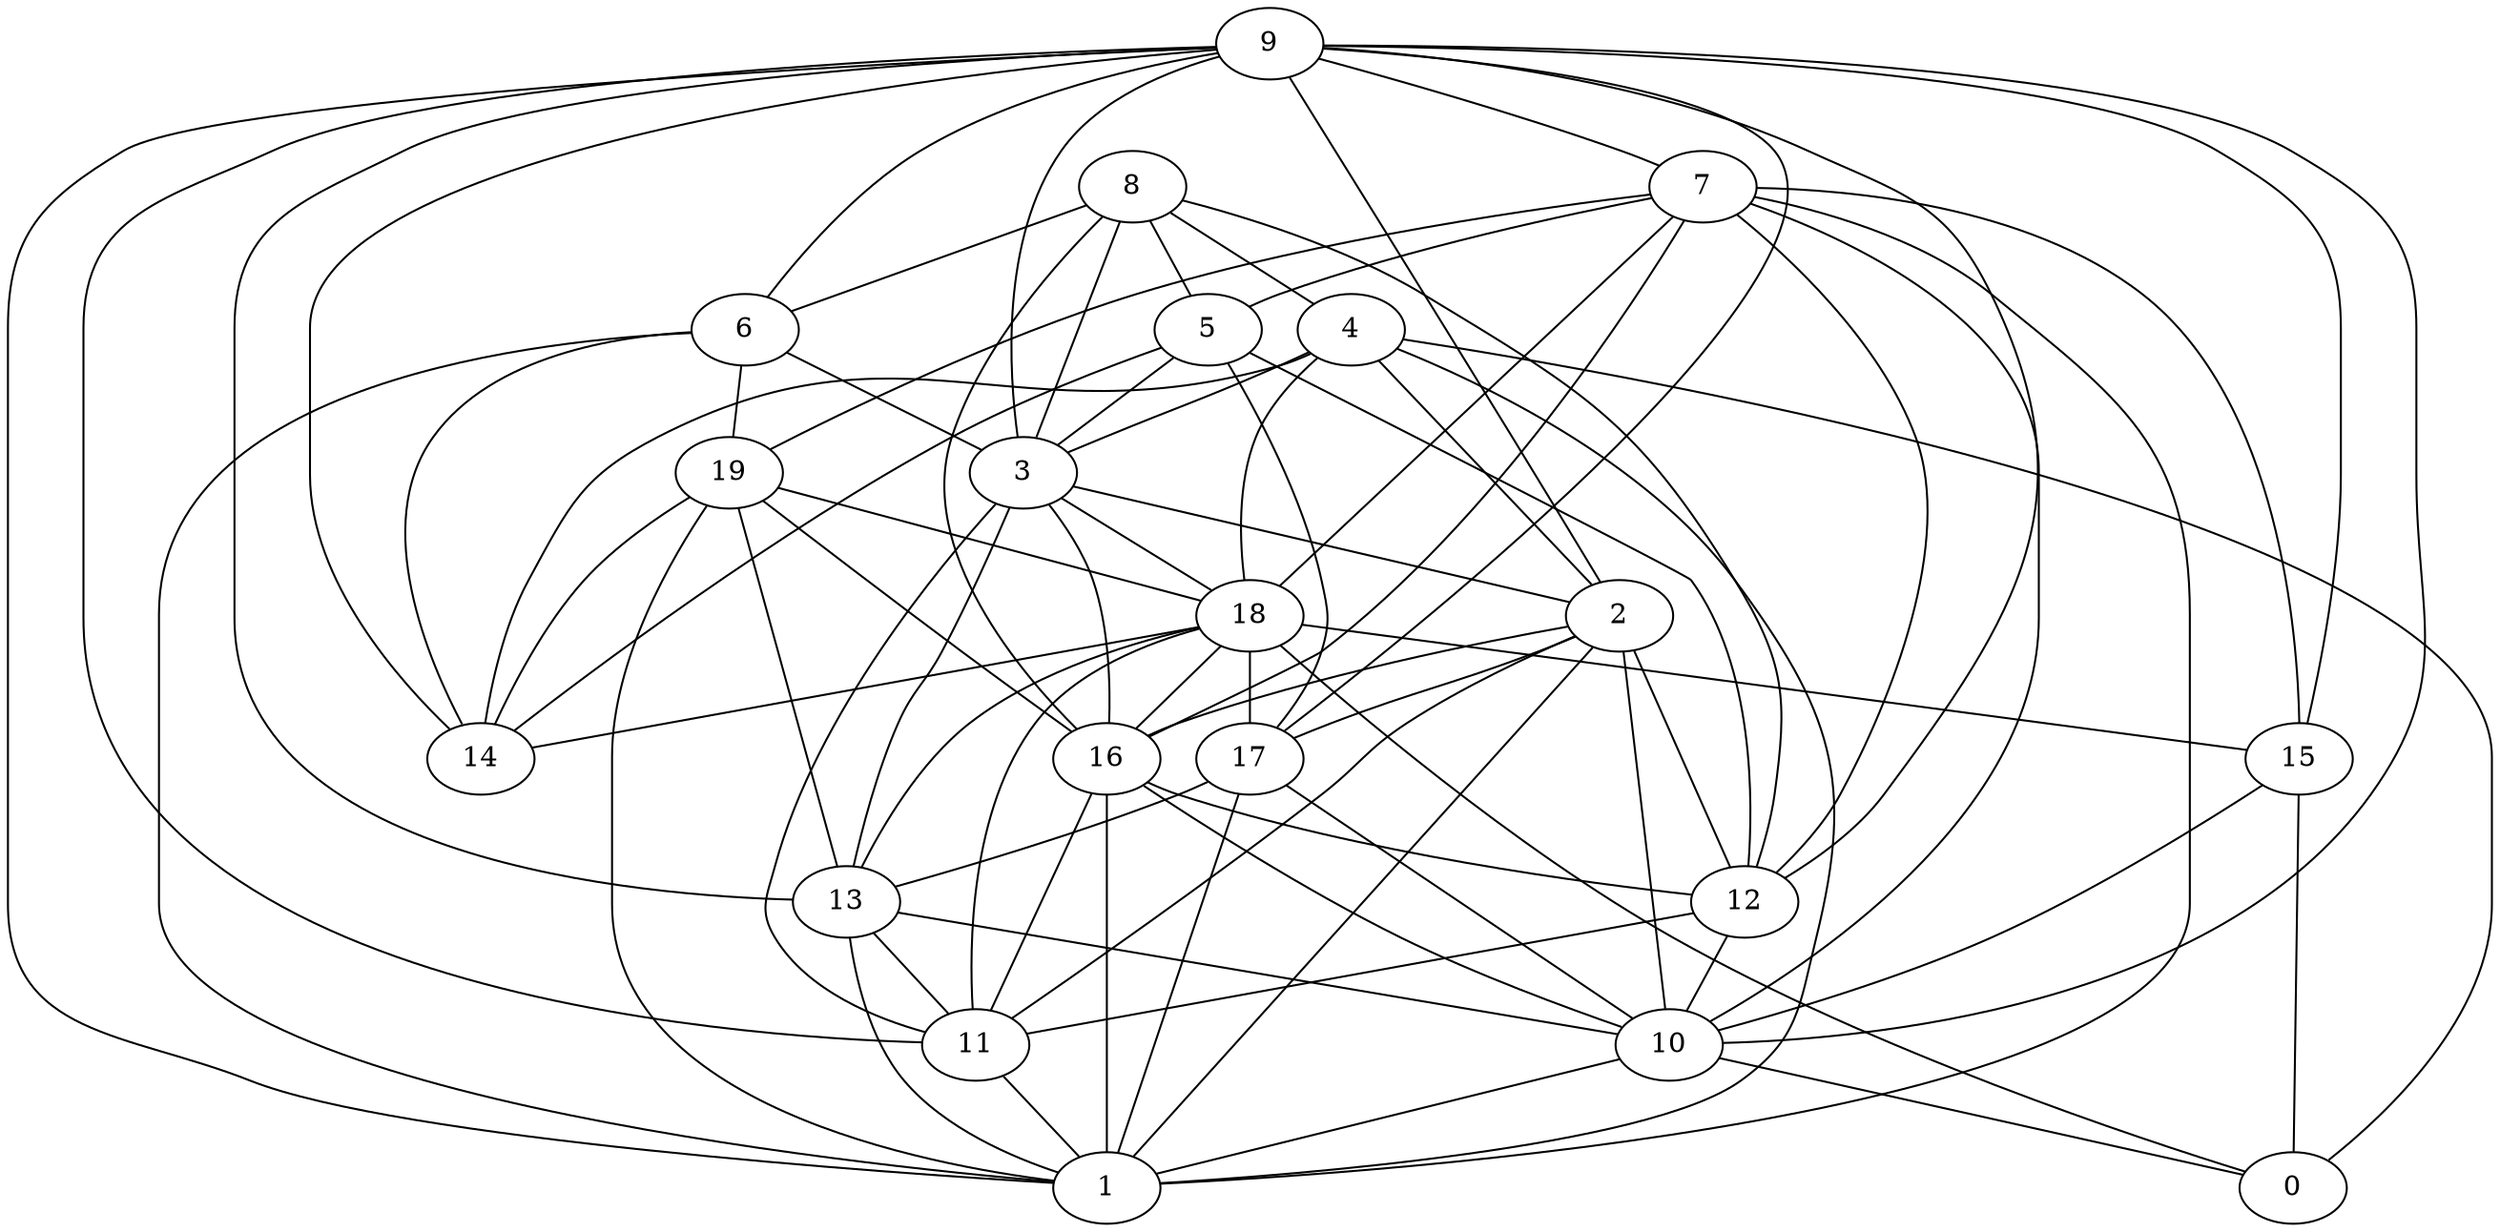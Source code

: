 digraph GG_graph {

subgraph G_graph {
edge [color = black]
"7" -> "16" [dir = none]
"17" -> "10" [dir = none]
"17" -> "13" [dir = none]
"5" -> "17" [dir = none]
"5" -> "3" [dir = none]
"2" -> "16" [dir = none]
"2" -> "11" [dir = none]
"4" -> "14" [dir = none]
"4" -> "0" [dir = none]
"4" -> "3" [dir = none]
"4" -> "1" [dir = none]
"4" -> "2" [dir = none]
"18" -> "0" [dir = none]
"18" -> "15" [dir = none]
"18" -> "17" [dir = none]
"18" -> "11" [dir = none]
"18" -> "14" [dir = none]
"9" -> "15" [dir = none]
"9" -> "3" [dir = none]
"9" -> "1" [dir = none]
"9" -> "7" [dir = none]
"15" -> "0" [dir = none]
"13" -> "1" [dir = none]
"13" -> "11" [dir = none]
"13" -> "10" [dir = none]
"8" -> "5" [dir = none]
"8" -> "3" [dir = none]
"8" -> "6" [dir = none]
"8" -> "16" [dir = none]
"3" -> "11" [dir = none]
"3" -> "18" [dir = none]
"16" -> "12" [dir = none]
"16" -> "1" [dir = none]
"19" -> "13" [dir = none]
"19" -> "16" [dir = none]
"6" -> "14" [dir = none]
"6" -> "3" [dir = none]
"12" -> "11" [dir = none]
"19" -> "14" [dir = none]
"4" -> "18" [dir = none]
"3" -> "16" [dir = none]
"9" -> "10" [dir = none]
"17" -> "1" [dir = none]
"3" -> "13" [dir = none]
"7" -> "12" [dir = none]
"3" -> "2" [dir = none]
"15" -> "10" [dir = none]
"9" -> "6" [dir = none]
"7" -> "18" [dir = none]
"7" -> "15" [dir = none]
"9" -> "13" [dir = none]
"2" -> "10" [dir = none]
"5" -> "12" [dir = none]
"10" -> "0" [dir = none]
"19" -> "1" [dir = none]
"12" -> "10" [dir = none]
"9" -> "11" [dir = none]
"8" -> "4" [dir = none]
"9" -> "12" [dir = none]
"8" -> "12" [dir = none]
"6" -> "1" [dir = none]
"7" -> "10" [dir = none]
"18" -> "16" [dir = none]
"2" -> "12" [dir = none]
"18" -> "13" [dir = none]
"7" -> "1" [dir = none]
"9" -> "2" [dir = none]
"10" -> "1" [dir = none]
"6" -> "19" [dir = none]
"2" -> "1" [dir = none]
"9" -> "14" [dir = none]
"16" -> "11" [dir = none]
"11" -> "1" [dir = none]
"19" -> "18" [dir = none]
"9" -> "17" [dir = none]
"2" -> "17" [dir = none]
"5" -> "14" [dir = none]
"16" -> "10" [dir = none]
"7" -> "5" [dir = none]
"7" -> "19" [dir = none]
}

}
